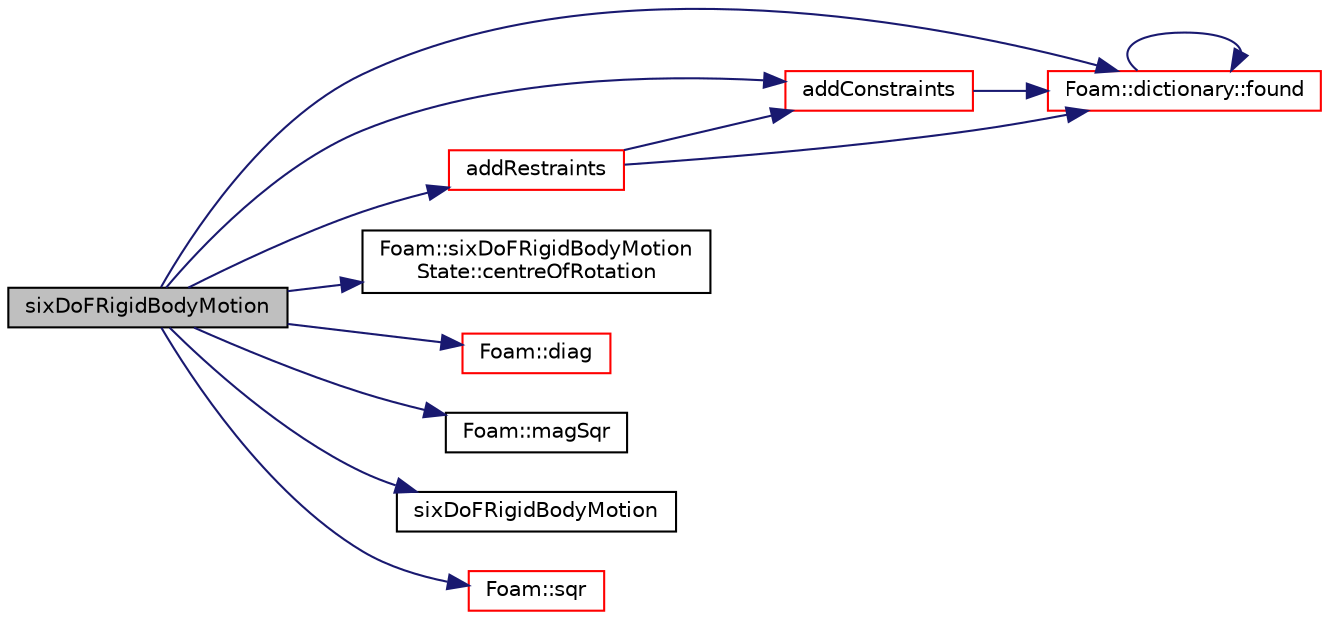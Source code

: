 digraph "sixDoFRigidBodyMotion"
{
  bgcolor="transparent";
  edge [fontname="Helvetica",fontsize="10",labelfontname="Helvetica",labelfontsize="10"];
  node [fontname="Helvetica",fontsize="10",shape=record];
  rankdir="LR";
  Node3 [label="sixDoFRigidBodyMotion",height=0.2,width=0.4,color="black", fillcolor="grey75", style="filled", fontcolor="black"];
  Node3 -> Node4 [color="midnightblue",fontsize="10",style="solid",fontname="Helvetica"];
  Node4 [label="addConstraints",height=0.2,width=0.4,color="red",URL="$a30805.html#a23dd71414ffe550535f783a02bea023b",tooltip="Add restraints to the motion, public to allow external. "];
  Node4 -> Node5 [color="midnightblue",fontsize="10",style="solid",fontname="Helvetica"];
  Node5 [label="Foam::dictionary::found",height=0.2,width=0.4,color="red",URL="$a27129.html#adcd3d5d43253006ef145e56b43025d28",tooltip="Search dictionary for given keyword. "];
  Node5 -> Node5 [color="midnightblue",fontsize="10",style="solid",fontname="Helvetica"];
  Node3 -> Node317 [color="midnightblue",fontsize="10",style="solid",fontname="Helvetica"];
  Node317 [label="addRestraints",height=0.2,width=0.4,color="red",URL="$a30805.html#aab527a28d55b5ef6f92763390ca4f50d",tooltip="Add restraints to the motion, public to allow external. "];
  Node317 -> Node5 [color="midnightblue",fontsize="10",style="solid",fontname="Helvetica"];
  Node317 -> Node4 [color="midnightblue",fontsize="10",style="solid",fontname="Helvetica"];
  Node3 -> Node311 [color="midnightblue",fontsize="10",style="solid",fontname="Helvetica"];
  Node311 [label="Foam::sixDoFRigidBodyMotion\lState::centreOfRotation",height=0.2,width=0.4,color="black",URL="$a30809.html#ac69bb45c63cd2a8b38afc3ea65090515",tooltip="Return access to the centre of mass. "];
  Node3 -> Node319 [color="midnightblue",fontsize="10",style="solid",fontname="Helvetica"];
  Node319 [label="Foam::diag",height=0.2,width=0.4,color="red",URL="$a21851.html#a8cdb0ba0633c91ed7041368519cd217c"];
  Node3 -> Node5 [color="midnightblue",fontsize="10",style="solid",fontname="Helvetica"];
  Node3 -> Node321 [color="midnightblue",fontsize="10",style="solid",fontname="Helvetica"];
  Node321 [label="Foam::magSqr",height=0.2,width=0.4,color="black",URL="$a21851.html#ae6fff2c6981e6d9618aa5038e69def6e"];
  Node3 -> Node322 [color="midnightblue",fontsize="10",style="solid",fontname="Helvetica"];
  Node322 [label="sixDoFRigidBodyMotion",height=0.2,width=0.4,color="black",URL="$a30805.html#adfbafee95e3b06ff490786ec2ee52a2f",tooltip="Construct null. "];
  Node3 -> Node306 [color="midnightblue",fontsize="10",style="solid",fontname="Helvetica"];
  Node306 [label="Foam::sqr",height=0.2,width=0.4,color="red",URL="$a21851.html#a277dc11c581d53826ab5090b08f3b17b"];
}
